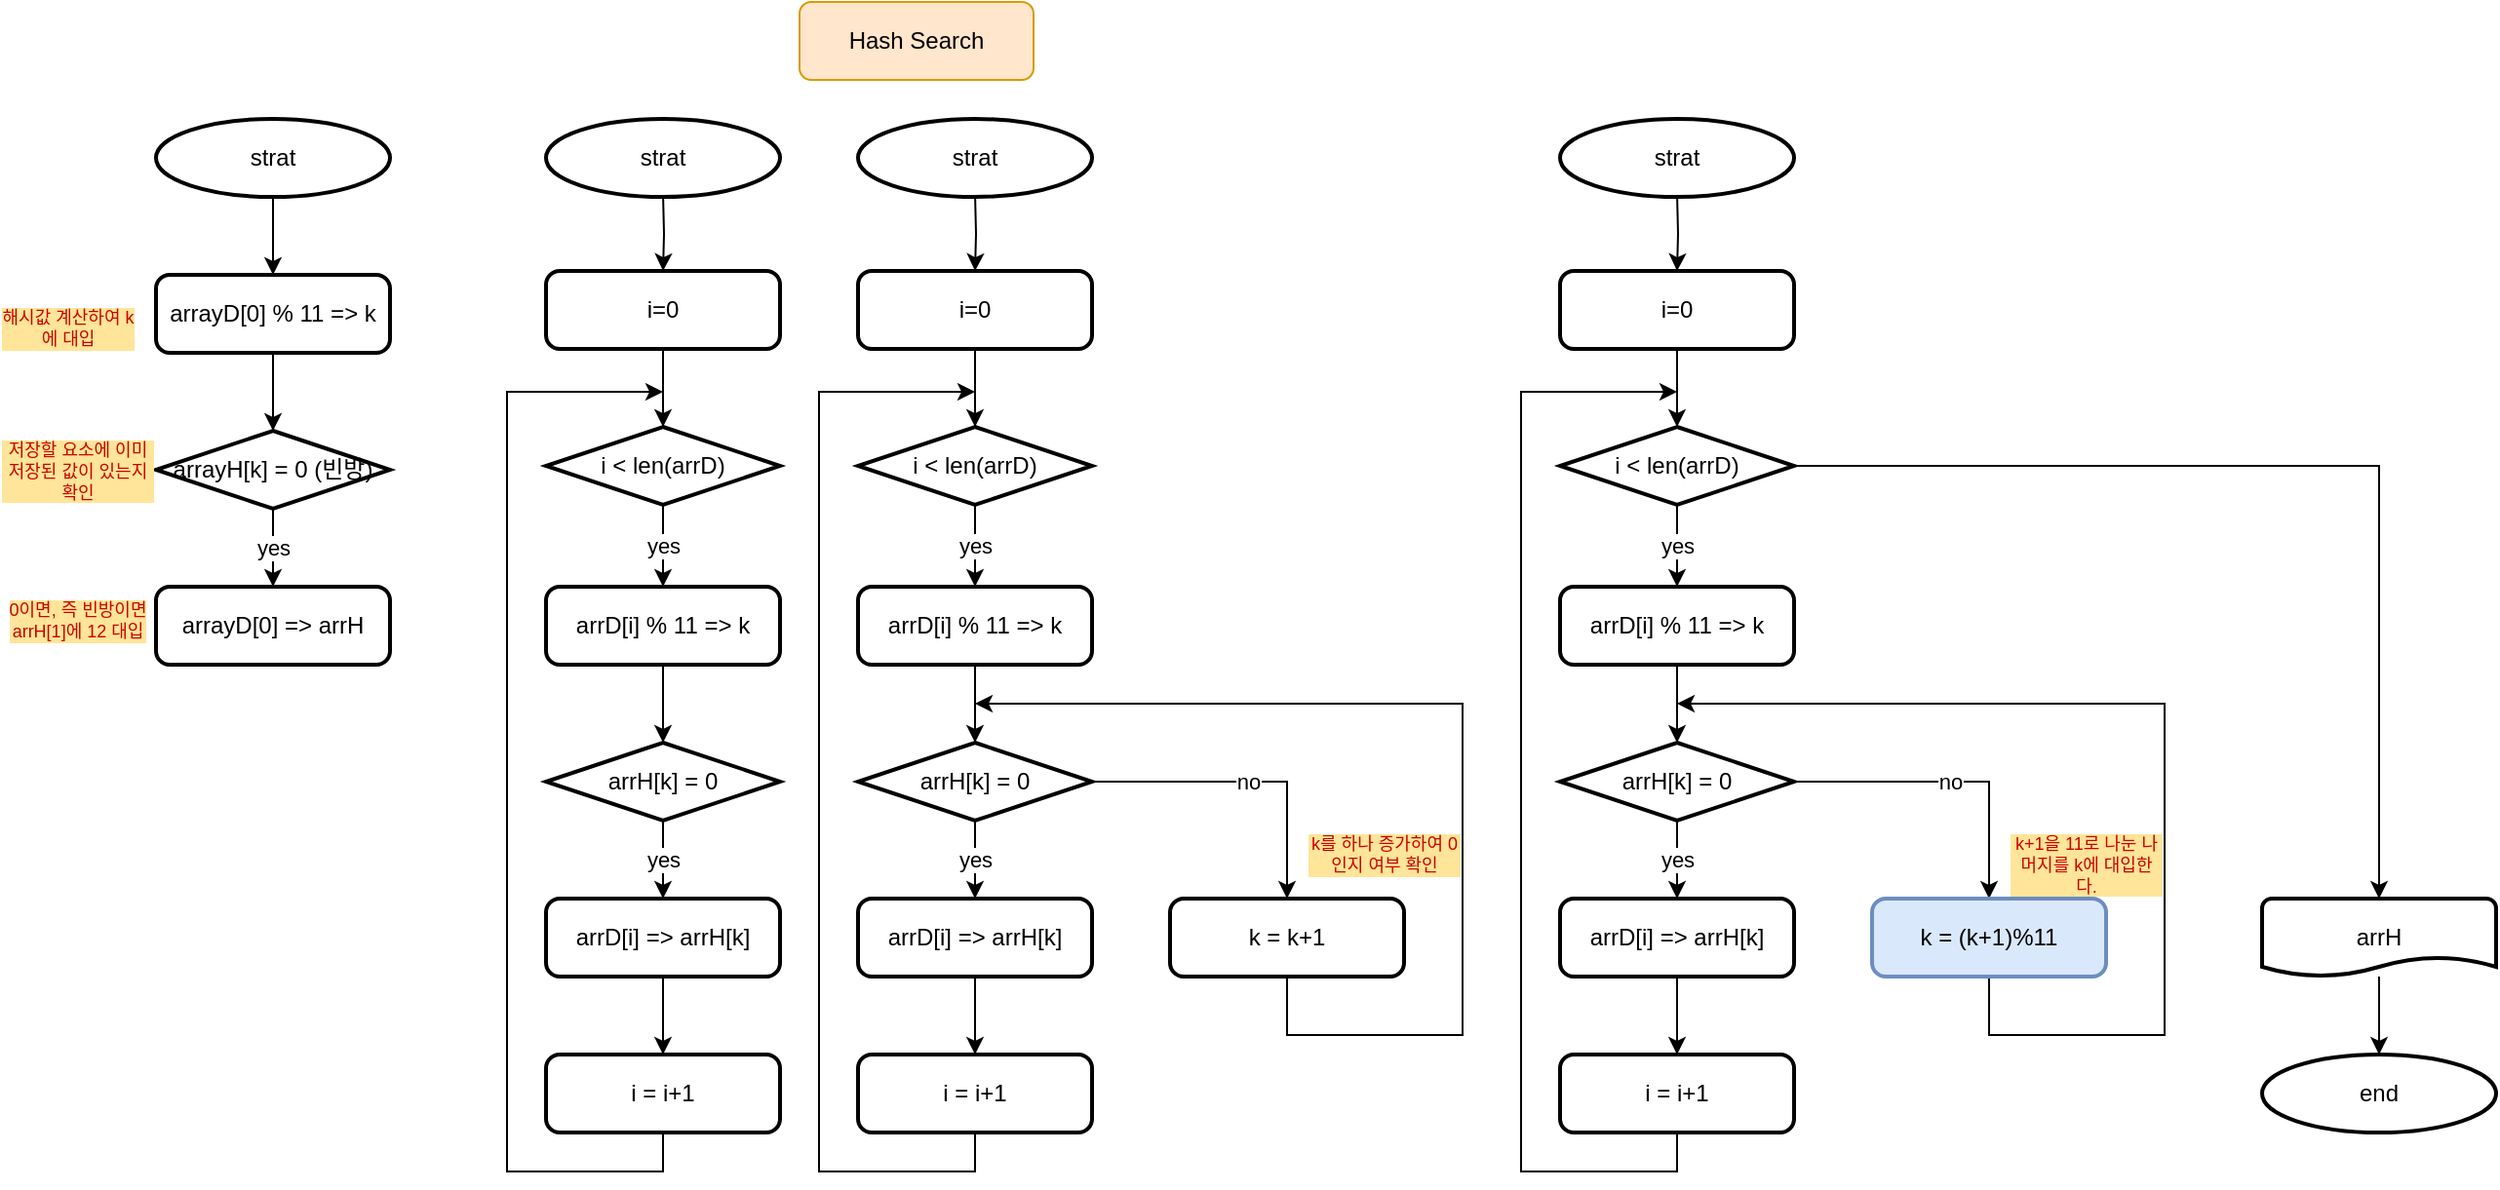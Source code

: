 <mxfile version="16.4.0" type="device"><diagram id="MAgZxDwLyAbUeAdYa8CW" name="페이지-1"><mxGraphModel dx="1450" dy="1148" grid="1" gridSize="10" guides="1" tooltips="1" connect="1" arrows="1" fold="1" page="1" pageScale="1" pageWidth="1654" pageHeight="2336" math="0" shadow="0"><root><mxCell id="0"/><mxCell id="1" parent="0"/><mxCell id="c2dMEhtxb_WV2Qjm_Lyq-42" value="Hash Search" style="rounded=1;whiteSpace=wrap;html=1;fillColor=#ffe6cc;strokeColor=#d79b00;" parent="1" vertex="1"><mxGeometry x="410" y="20" width="120" height="40" as="geometry"/></mxCell><mxCell id="c2dMEhtxb_WV2Qjm_Lyq-48" value="" style="edgeStyle=orthogonalEdgeStyle;rounded=0;orthogonalLoop=1;jettySize=auto;html=1;" parent="1" source="c2dMEhtxb_WV2Qjm_Lyq-43" target="c2dMEhtxb_WV2Qjm_Lyq-44" edge="1"><mxGeometry relative="1" as="geometry"/></mxCell><mxCell id="c2dMEhtxb_WV2Qjm_Lyq-43" value="strat" style="strokeWidth=2;html=1;shape=mxgraph.flowchart.start_1;whiteSpace=wrap;" parent="1" vertex="1"><mxGeometry x="80" y="80" width="120" height="40" as="geometry"/></mxCell><mxCell id="c2dMEhtxb_WV2Qjm_Lyq-49" value="" style="edgeStyle=orthogonalEdgeStyle;rounded=0;orthogonalLoop=1;jettySize=auto;html=1;" parent="1" source="c2dMEhtxb_WV2Qjm_Lyq-44" target="c2dMEhtxb_WV2Qjm_Lyq-45" edge="1"><mxGeometry relative="1" as="geometry"/></mxCell><mxCell id="c2dMEhtxb_WV2Qjm_Lyq-44" value="arrayD[0] % 11 =&amp;gt; k" style="rounded=1;whiteSpace=wrap;html=1;absoluteArcSize=1;arcSize=14;strokeWidth=2;" parent="1" vertex="1"><mxGeometry x="80" y="160" width="120" height="40" as="geometry"/></mxCell><mxCell id="c2dMEhtxb_WV2Qjm_Lyq-50" value="yes" style="edgeStyle=orthogonalEdgeStyle;rounded=0;orthogonalLoop=1;jettySize=auto;html=1;" parent="1" source="c2dMEhtxb_WV2Qjm_Lyq-45" target="c2dMEhtxb_WV2Qjm_Lyq-47" edge="1"><mxGeometry relative="1" as="geometry"/></mxCell><mxCell id="c2dMEhtxb_WV2Qjm_Lyq-45" value="arrayH[k] = 0 (빈방)" style="strokeWidth=2;html=1;shape=mxgraph.flowchart.decision;whiteSpace=wrap;" parent="1" vertex="1"><mxGeometry x="80" y="240" width="120" height="40" as="geometry"/></mxCell><mxCell id="c2dMEhtxb_WV2Qjm_Lyq-47" value="arrayD[0] =&amp;gt; arrH" style="rounded=1;whiteSpace=wrap;html=1;absoluteArcSize=1;arcSize=14;strokeWidth=2;" parent="1" vertex="1"><mxGeometry x="80" y="320" width="120" height="40" as="geometry"/></mxCell><mxCell id="c2dMEhtxb_WV2Qjm_Lyq-53" value="&lt;span style=&quot;font-family: helvetica; font-size: 9px; font-style: normal; font-weight: 400; letter-spacing: normal; text-indent: 0px; text-transform: none; word-spacing: 0px; display: inline; float: none;&quot;&gt;0이면, 즉 빈방이면&lt;br&gt;arrH[1]에 12 대입&lt;br&gt;&lt;/span&gt;" style="text;whiteSpace=wrap;html=1;fillColor=none;strokeColor=none;fontColor=#CC0000;fontSize=9;labelBackgroundColor=#FFE599;align=center;" parent="1" vertex="1"><mxGeometry y="320" width="80" height="30" as="geometry"/></mxCell><mxCell id="c2dMEhtxb_WV2Qjm_Lyq-54" value="&lt;span style=&quot;font-family: helvetica; font-size: 9px; font-style: normal; font-weight: 400; letter-spacing: normal; text-indent: 0px; text-transform: none; word-spacing: 0px; display: inline; float: none;&quot;&gt;해시값 계산하여 k에 대입&lt;/span&gt;" style="text;whiteSpace=wrap;html=1;fillColor=none;strokeColor=none;fontColor=#CC0000;fontSize=9;labelBackgroundColor=#FFE599;align=center;" parent="1" vertex="1"><mxGeometry y="170" width="70" height="20" as="geometry"/></mxCell><mxCell id="c2dMEhtxb_WV2Qjm_Lyq-58" value="&lt;span style=&quot;font-family: helvetica; font-size: 9px; font-style: normal; font-weight: 400; letter-spacing: normal; text-indent: 0px; text-transform: none; word-spacing: 0px; display: inline; float: none;&quot;&gt;저장할 요소에 이미 저장된 값이 있는지 확인&lt;/span&gt;" style="text;whiteSpace=wrap;html=1;fillColor=none;strokeColor=none;fontColor=#CC0000;fontSize=9;labelBackgroundColor=#FFE599;align=center;" parent="1" vertex="1"><mxGeometry y="238" width="80" height="30" as="geometry"/></mxCell><mxCell id="lzQH5RVbC-mkxG7fqveS-1" value="" style="edgeStyle=orthogonalEdgeStyle;rounded=0;orthogonalLoop=1;jettySize=auto;html=1;" edge="1" parent="1" target="lzQH5RVbC-mkxG7fqveS-3"><mxGeometry relative="1" as="geometry"><mxPoint x="340.0" y="118" as="sourcePoint"/></mxGeometry></mxCell><mxCell id="lzQH5RVbC-mkxG7fqveS-2" value="" style="edgeStyle=orthogonalEdgeStyle;rounded=0;orthogonalLoop=1;jettySize=auto;html=1;" edge="1" parent="1" source="lzQH5RVbC-mkxG7fqveS-3" target="lzQH5RVbC-mkxG7fqveS-4"><mxGeometry relative="1" as="geometry"/></mxCell><mxCell id="lzQH5RVbC-mkxG7fqveS-3" value="i=0" style="rounded=1;whiteSpace=wrap;html=1;absoluteArcSize=1;arcSize=14;strokeWidth=2;" vertex="1" parent="1"><mxGeometry x="280" y="158" width="120" height="40" as="geometry"/></mxCell><mxCell id="lzQH5RVbC-mkxG7fqveS-11" value="yes" style="edgeStyle=orthogonalEdgeStyle;rounded=0;orthogonalLoop=1;jettySize=auto;html=1;" edge="1" parent="1" source="lzQH5RVbC-mkxG7fqveS-4" target="lzQH5RVbC-mkxG7fqveS-6"><mxGeometry relative="1" as="geometry"/></mxCell><mxCell id="lzQH5RVbC-mkxG7fqveS-4" value="i &amp;lt; len(arrD)" style="strokeWidth=2;html=1;shape=mxgraph.flowchart.decision;whiteSpace=wrap;" vertex="1" parent="1"><mxGeometry x="280" y="238" width="120" height="40" as="geometry"/></mxCell><mxCell id="lzQH5RVbC-mkxG7fqveS-12" value="" style="edgeStyle=orthogonalEdgeStyle;rounded=0;orthogonalLoop=1;jettySize=auto;html=1;" edge="1" parent="1" source="lzQH5RVbC-mkxG7fqveS-6" target="lzQH5RVbC-mkxG7fqveS-7"><mxGeometry relative="1" as="geometry"/></mxCell><mxCell id="lzQH5RVbC-mkxG7fqveS-6" value="arrD[i] % 11 =&amp;gt; k" style="rounded=1;whiteSpace=wrap;html=1;absoluteArcSize=1;arcSize=14;strokeWidth=2;" vertex="1" parent="1"><mxGeometry x="280" y="320" width="120" height="40" as="geometry"/></mxCell><mxCell id="lzQH5RVbC-mkxG7fqveS-13" value="yes" style="edgeStyle=orthogonalEdgeStyle;rounded=0;orthogonalLoop=1;jettySize=auto;html=1;" edge="1" parent="1" source="lzQH5RVbC-mkxG7fqveS-7" target="lzQH5RVbC-mkxG7fqveS-9"><mxGeometry relative="1" as="geometry"/></mxCell><mxCell id="lzQH5RVbC-mkxG7fqveS-7" value="arrH[k] = 0" style="strokeWidth=2;html=1;shape=mxgraph.flowchart.decision;whiteSpace=wrap;" vertex="1" parent="1"><mxGeometry x="280" y="400" width="120" height="40" as="geometry"/></mxCell><mxCell id="lzQH5RVbC-mkxG7fqveS-14" value="" style="edgeStyle=orthogonalEdgeStyle;rounded=0;orthogonalLoop=1;jettySize=auto;html=1;" edge="1" parent="1" source="lzQH5RVbC-mkxG7fqveS-9" target="lzQH5RVbC-mkxG7fqveS-10"><mxGeometry relative="1" as="geometry"/></mxCell><mxCell id="lzQH5RVbC-mkxG7fqveS-9" value="arrD[i] =&amp;gt; arrH[k]" style="rounded=1;whiteSpace=wrap;html=1;absoluteArcSize=1;arcSize=14;strokeWidth=2;" vertex="1" parent="1"><mxGeometry x="280" y="480" width="120" height="40" as="geometry"/></mxCell><mxCell id="lzQH5RVbC-mkxG7fqveS-10" value="i = i+1" style="rounded=1;whiteSpace=wrap;html=1;absoluteArcSize=1;arcSize=14;strokeWidth=2;" vertex="1" parent="1"><mxGeometry x="280" y="560" width="120" height="40" as="geometry"/></mxCell><mxCell id="lzQH5RVbC-mkxG7fqveS-17" value="strat" style="strokeWidth=2;html=1;shape=mxgraph.flowchart.start_1;whiteSpace=wrap;" vertex="1" parent="1"><mxGeometry x="280" y="80" width="120" height="40" as="geometry"/></mxCell><mxCell id="lzQH5RVbC-mkxG7fqveS-19" style="edgeStyle=orthogonalEdgeStyle;rounded=0;orthogonalLoop=1;jettySize=auto;html=1;exitX=0.5;exitY=1;exitDx=0;exitDy=0;" edge="1" parent="1" source="lzQH5RVbC-mkxG7fqveS-10"><mxGeometry relative="1" as="geometry"><mxPoint x="340" y="220" as="targetPoint"/><Array as="points"><mxPoint x="340" y="620"/><mxPoint x="260" y="620"/><mxPoint x="260" y="220"/><mxPoint x="280" y="220"/></Array></mxGeometry></mxCell><mxCell id="lzQH5RVbC-mkxG7fqveS-20" value="" style="edgeStyle=orthogonalEdgeStyle;rounded=0;orthogonalLoop=1;jettySize=auto;html=1;" edge="1" parent="1" target="lzQH5RVbC-mkxG7fqveS-22"><mxGeometry relative="1" as="geometry"><mxPoint x="500" y="118" as="sourcePoint"/></mxGeometry></mxCell><mxCell id="lzQH5RVbC-mkxG7fqveS-21" value="" style="edgeStyle=orthogonalEdgeStyle;rounded=0;orthogonalLoop=1;jettySize=auto;html=1;" edge="1" parent="1" source="lzQH5RVbC-mkxG7fqveS-22" target="lzQH5RVbC-mkxG7fqveS-24"><mxGeometry relative="1" as="geometry"/></mxCell><mxCell id="lzQH5RVbC-mkxG7fqveS-22" value="i=0" style="rounded=1;whiteSpace=wrap;html=1;absoluteArcSize=1;arcSize=14;strokeWidth=2;" vertex="1" parent="1"><mxGeometry x="440" y="158" width="120" height="40" as="geometry"/></mxCell><mxCell id="lzQH5RVbC-mkxG7fqveS-23" value="yes" style="edgeStyle=orthogonalEdgeStyle;rounded=0;orthogonalLoop=1;jettySize=auto;html=1;" edge="1" parent="1" source="lzQH5RVbC-mkxG7fqveS-24" target="lzQH5RVbC-mkxG7fqveS-26"><mxGeometry relative="1" as="geometry"/></mxCell><mxCell id="lzQH5RVbC-mkxG7fqveS-24" value="i &amp;lt; len(arrD)" style="strokeWidth=2;html=1;shape=mxgraph.flowchart.decision;whiteSpace=wrap;" vertex="1" parent="1"><mxGeometry x="440" y="238" width="120" height="40" as="geometry"/></mxCell><mxCell id="lzQH5RVbC-mkxG7fqveS-25" value="" style="edgeStyle=orthogonalEdgeStyle;rounded=0;orthogonalLoop=1;jettySize=auto;html=1;" edge="1" parent="1" source="lzQH5RVbC-mkxG7fqveS-26" target="lzQH5RVbC-mkxG7fqveS-28"><mxGeometry relative="1" as="geometry"/></mxCell><mxCell id="lzQH5RVbC-mkxG7fqveS-26" value="arrD[i] % 11 =&amp;gt; k" style="rounded=1;whiteSpace=wrap;html=1;absoluteArcSize=1;arcSize=14;strokeWidth=2;" vertex="1" parent="1"><mxGeometry x="440" y="320" width="120" height="40" as="geometry"/></mxCell><mxCell id="lzQH5RVbC-mkxG7fqveS-27" value="yes" style="edgeStyle=orthogonalEdgeStyle;rounded=0;orthogonalLoop=1;jettySize=auto;html=1;" edge="1" parent="1" source="lzQH5RVbC-mkxG7fqveS-28" target="lzQH5RVbC-mkxG7fqveS-30"><mxGeometry relative="1" as="geometry"/></mxCell><mxCell id="lzQH5RVbC-mkxG7fqveS-35" value="no" style="edgeStyle=orthogonalEdgeStyle;rounded=0;orthogonalLoop=1;jettySize=auto;html=1;entryX=0.5;entryY=0;entryDx=0;entryDy=0;" edge="1" parent="1" source="lzQH5RVbC-mkxG7fqveS-28" target="lzQH5RVbC-mkxG7fqveS-34"><mxGeometry relative="1" as="geometry"/></mxCell><mxCell id="lzQH5RVbC-mkxG7fqveS-28" value="arrH[k] = 0" style="strokeWidth=2;html=1;shape=mxgraph.flowchart.decision;whiteSpace=wrap;" vertex="1" parent="1"><mxGeometry x="440" y="400" width="120" height="40" as="geometry"/></mxCell><mxCell id="lzQH5RVbC-mkxG7fqveS-29" value="" style="edgeStyle=orthogonalEdgeStyle;rounded=0;orthogonalLoop=1;jettySize=auto;html=1;" edge="1" parent="1" source="lzQH5RVbC-mkxG7fqveS-30" target="lzQH5RVbC-mkxG7fqveS-31"><mxGeometry relative="1" as="geometry"/></mxCell><mxCell id="lzQH5RVbC-mkxG7fqveS-30" value="arrD[i] =&amp;gt; arrH[k]" style="rounded=1;whiteSpace=wrap;html=1;absoluteArcSize=1;arcSize=14;strokeWidth=2;" vertex="1" parent="1"><mxGeometry x="440" y="480" width="120" height="40" as="geometry"/></mxCell><mxCell id="lzQH5RVbC-mkxG7fqveS-31" value="i = i+1" style="rounded=1;whiteSpace=wrap;html=1;absoluteArcSize=1;arcSize=14;strokeWidth=2;" vertex="1" parent="1"><mxGeometry x="440" y="560" width="120" height="40" as="geometry"/></mxCell><mxCell id="lzQH5RVbC-mkxG7fqveS-32" value="strat" style="strokeWidth=2;html=1;shape=mxgraph.flowchart.start_1;whiteSpace=wrap;" vertex="1" parent="1"><mxGeometry x="440" y="80" width="120" height="40" as="geometry"/></mxCell><mxCell id="lzQH5RVbC-mkxG7fqveS-33" style="edgeStyle=orthogonalEdgeStyle;rounded=0;orthogonalLoop=1;jettySize=auto;html=1;exitX=0.5;exitY=1;exitDx=0;exitDy=0;" edge="1" parent="1" source="lzQH5RVbC-mkxG7fqveS-31"><mxGeometry relative="1" as="geometry"><mxPoint x="500" y="220" as="targetPoint"/><Array as="points"><mxPoint x="500" y="620"/><mxPoint x="420" y="620"/><mxPoint x="420" y="220"/><mxPoint x="440" y="220"/></Array></mxGeometry></mxCell><mxCell id="lzQH5RVbC-mkxG7fqveS-36" style="edgeStyle=orthogonalEdgeStyle;rounded=0;orthogonalLoop=1;jettySize=auto;html=1;" edge="1" parent="1" source="lzQH5RVbC-mkxG7fqveS-34"><mxGeometry relative="1" as="geometry"><mxPoint x="500" y="380" as="targetPoint"/><Array as="points"><mxPoint x="660" y="550"/><mxPoint x="750" y="550"/><mxPoint x="750" y="380"/></Array></mxGeometry></mxCell><mxCell id="lzQH5RVbC-mkxG7fqveS-34" value="k = k+1" style="rounded=1;whiteSpace=wrap;html=1;absoluteArcSize=1;arcSize=14;strokeWidth=2;" vertex="1" parent="1"><mxGeometry x="600" y="480" width="120" height="40" as="geometry"/></mxCell><mxCell id="lzQH5RVbC-mkxG7fqveS-37" value="k를 하나 증가하여 0인지 여부 확인" style="text;whiteSpace=wrap;html=1;fillColor=none;strokeColor=none;fontColor=#CC0000;fontSize=9;labelBackgroundColor=#FFE599;align=center;" vertex="1" parent="1"><mxGeometry x="670" y="440" width="80" height="30" as="geometry"/></mxCell><mxCell id="lzQH5RVbC-mkxG7fqveS-39" value="" style="edgeStyle=orthogonalEdgeStyle;rounded=0;orthogonalLoop=1;jettySize=auto;html=1;" edge="1" parent="1" target="lzQH5RVbC-mkxG7fqveS-41"><mxGeometry relative="1" as="geometry"><mxPoint x="860" y="118" as="sourcePoint"/></mxGeometry></mxCell><mxCell id="lzQH5RVbC-mkxG7fqveS-40" value="" style="edgeStyle=orthogonalEdgeStyle;rounded=0;orthogonalLoop=1;jettySize=auto;html=1;" edge="1" parent="1" source="lzQH5RVbC-mkxG7fqveS-41" target="lzQH5RVbC-mkxG7fqveS-43"><mxGeometry relative="1" as="geometry"/></mxCell><mxCell id="lzQH5RVbC-mkxG7fqveS-41" value="i=0" style="rounded=1;whiteSpace=wrap;html=1;absoluteArcSize=1;arcSize=14;strokeWidth=2;" vertex="1" parent="1"><mxGeometry x="800" y="158" width="120" height="40" as="geometry"/></mxCell><mxCell id="lzQH5RVbC-mkxG7fqveS-42" value="yes" style="edgeStyle=orthogonalEdgeStyle;rounded=0;orthogonalLoop=1;jettySize=auto;html=1;" edge="1" parent="1" source="lzQH5RVbC-mkxG7fqveS-43" target="lzQH5RVbC-mkxG7fqveS-45"><mxGeometry relative="1" as="geometry"/></mxCell><mxCell id="lzQH5RVbC-mkxG7fqveS-61" style="edgeStyle=orthogonalEdgeStyle;rounded=0;orthogonalLoop=1;jettySize=auto;html=1;entryX=0.5;entryY=0;entryDx=0;entryDy=0;entryPerimeter=0;" edge="1" parent="1" source="lzQH5RVbC-mkxG7fqveS-43" target="lzQH5RVbC-mkxG7fqveS-57"><mxGeometry relative="1" as="geometry"/></mxCell><mxCell id="lzQH5RVbC-mkxG7fqveS-43" value="i &amp;lt; len(arrD)" style="strokeWidth=2;html=1;shape=mxgraph.flowchart.decision;whiteSpace=wrap;" vertex="1" parent="1"><mxGeometry x="800" y="238" width="120" height="40" as="geometry"/></mxCell><mxCell id="lzQH5RVbC-mkxG7fqveS-44" value="" style="edgeStyle=orthogonalEdgeStyle;rounded=0;orthogonalLoop=1;jettySize=auto;html=1;" edge="1" parent="1" source="lzQH5RVbC-mkxG7fqveS-45" target="lzQH5RVbC-mkxG7fqveS-48"><mxGeometry relative="1" as="geometry"/></mxCell><mxCell id="lzQH5RVbC-mkxG7fqveS-45" value="arrD[i] % 11 =&amp;gt; k" style="rounded=1;whiteSpace=wrap;html=1;absoluteArcSize=1;arcSize=14;strokeWidth=2;" vertex="1" parent="1"><mxGeometry x="800" y="320" width="120" height="40" as="geometry"/></mxCell><mxCell id="lzQH5RVbC-mkxG7fqveS-46" value="yes" style="edgeStyle=orthogonalEdgeStyle;rounded=0;orthogonalLoop=1;jettySize=auto;html=1;" edge="1" parent="1" source="lzQH5RVbC-mkxG7fqveS-48" target="lzQH5RVbC-mkxG7fqveS-50"><mxGeometry relative="1" as="geometry"/></mxCell><mxCell id="lzQH5RVbC-mkxG7fqveS-47" value="no" style="edgeStyle=orthogonalEdgeStyle;rounded=0;orthogonalLoop=1;jettySize=auto;html=1;entryX=0.5;entryY=0;entryDx=0;entryDy=0;" edge="1" parent="1" source="lzQH5RVbC-mkxG7fqveS-48" target="lzQH5RVbC-mkxG7fqveS-55"><mxGeometry relative="1" as="geometry"/></mxCell><mxCell id="lzQH5RVbC-mkxG7fqveS-48" value="arrH[k] = 0" style="strokeWidth=2;html=1;shape=mxgraph.flowchart.decision;whiteSpace=wrap;" vertex="1" parent="1"><mxGeometry x="800" y="400" width="120" height="40" as="geometry"/></mxCell><mxCell id="lzQH5RVbC-mkxG7fqveS-49" value="" style="edgeStyle=orthogonalEdgeStyle;rounded=0;orthogonalLoop=1;jettySize=auto;html=1;" edge="1" parent="1" source="lzQH5RVbC-mkxG7fqveS-50" target="lzQH5RVbC-mkxG7fqveS-51"><mxGeometry relative="1" as="geometry"/></mxCell><mxCell id="lzQH5RVbC-mkxG7fqveS-50" value="arrD[i] =&amp;gt; arrH[k]" style="rounded=1;whiteSpace=wrap;html=1;absoluteArcSize=1;arcSize=14;strokeWidth=2;" vertex="1" parent="1"><mxGeometry x="800" y="480" width="120" height="40" as="geometry"/></mxCell><mxCell id="lzQH5RVbC-mkxG7fqveS-51" value="i = i+1" style="rounded=1;whiteSpace=wrap;html=1;absoluteArcSize=1;arcSize=14;strokeWidth=2;" vertex="1" parent="1"><mxGeometry x="800" y="560" width="120" height="40" as="geometry"/></mxCell><mxCell id="lzQH5RVbC-mkxG7fqveS-52" value="strat" style="strokeWidth=2;html=1;shape=mxgraph.flowchart.start_1;whiteSpace=wrap;" vertex="1" parent="1"><mxGeometry x="800" y="80" width="120" height="40" as="geometry"/></mxCell><mxCell id="lzQH5RVbC-mkxG7fqveS-53" style="edgeStyle=orthogonalEdgeStyle;rounded=0;orthogonalLoop=1;jettySize=auto;html=1;exitX=0.5;exitY=1;exitDx=0;exitDy=0;" edge="1" parent="1" source="lzQH5RVbC-mkxG7fqveS-51"><mxGeometry relative="1" as="geometry"><mxPoint x="860" y="220" as="targetPoint"/><Array as="points"><mxPoint x="860" y="620"/><mxPoint x="780" y="620"/><mxPoint x="780" y="220"/><mxPoint x="800" y="220"/></Array></mxGeometry></mxCell><mxCell id="lzQH5RVbC-mkxG7fqveS-54" style="edgeStyle=orthogonalEdgeStyle;rounded=0;orthogonalLoop=1;jettySize=auto;html=1;" edge="1" parent="1" source="lzQH5RVbC-mkxG7fqveS-55"><mxGeometry relative="1" as="geometry"><mxPoint x="860" y="380" as="targetPoint"/><Array as="points"><mxPoint x="1020" y="550"/><mxPoint x="1110" y="550"/><mxPoint x="1110" y="380"/></Array></mxGeometry></mxCell><mxCell id="lzQH5RVbC-mkxG7fqveS-55" value="k = (k+1)%11" style="rounded=1;whiteSpace=wrap;html=1;absoluteArcSize=1;arcSize=14;strokeWidth=2;fillColor=#dae8fc;strokeColor=#6c8ebf;" vertex="1" parent="1"><mxGeometry x="960" y="480" width="120" height="40" as="geometry"/></mxCell><mxCell id="lzQH5RVbC-mkxG7fqveS-56" value="k+1을 11로 나눈 나머지를 k에 대입한다." style="text;whiteSpace=wrap;html=1;fillColor=none;strokeColor=none;fontColor=#CC0000;fontSize=9;labelBackgroundColor=#FFE599;align=center;" vertex="1" parent="1"><mxGeometry x="1030" y="440" width="80" height="30" as="geometry"/></mxCell><mxCell id="lzQH5RVbC-mkxG7fqveS-60" value="" style="edgeStyle=orthogonalEdgeStyle;rounded=0;orthogonalLoop=1;jettySize=auto;html=1;" edge="1" parent="1" source="lzQH5RVbC-mkxG7fqveS-57" target="lzQH5RVbC-mkxG7fqveS-58"><mxGeometry relative="1" as="geometry"/></mxCell><mxCell id="lzQH5RVbC-mkxG7fqveS-57" value="arrH" style="strokeWidth=2;html=1;shape=mxgraph.flowchart.document2;whiteSpace=wrap;size=0.25;" vertex="1" parent="1"><mxGeometry x="1160" y="480" width="120" height="40" as="geometry"/></mxCell><mxCell id="lzQH5RVbC-mkxG7fqveS-58" value="end" style="strokeWidth=2;html=1;shape=mxgraph.flowchart.start_1;whiteSpace=wrap;" vertex="1" parent="1"><mxGeometry x="1160" y="560" width="120" height="40" as="geometry"/></mxCell></root></mxGraphModel></diagram></mxfile>